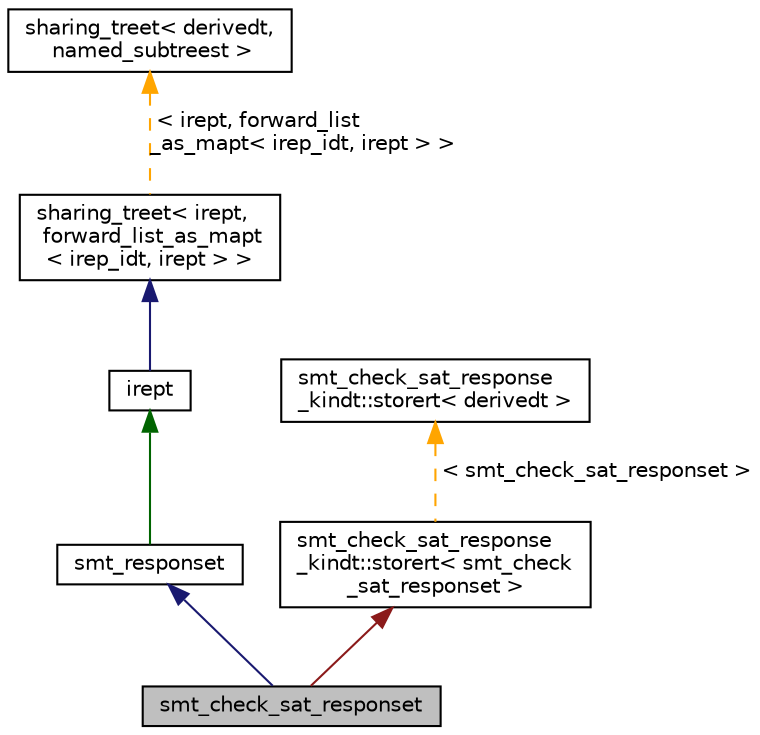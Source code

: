 digraph "smt_check_sat_responset"
{
 // LATEX_PDF_SIZE
  bgcolor="transparent";
  edge [fontname="Helvetica",fontsize="10",labelfontname="Helvetica",labelfontsize="10"];
  node [fontname="Helvetica",fontsize="10",shape=record];
  Node1 [label="smt_check_sat_responset",height=0.2,width=0.4,color="black", fillcolor="grey75", style="filled", fontcolor="black",tooltip=" "];
  Node2 -> Node1 [dir="back",color="midnightblue",fontsize="10",style="solid",fontname="Helvetica"];
  Node2 [label="smt_responset",height=0.2,width=0.4,color="black",URL="$classsmt__responset.html",tooltip=" "];
  Node3 -> Node2 [dir="back",color="darkgreen",fontsize="10",style="solid",fontname="Helvetica"];
  Node3 [label="irept",height=0.2,width=0.4,color="black",URL="$classirept.html",tooltip="There are a large number of kinds of tree structured or tree-like data in CPROVER."];
  Node4 -> Node3 [dir="back",color="midnightblue",fontsize="10",style="solid",fontname="Helvetica"];
  Node4 [label="sharing_treet\< irept,\l forward_list_as_mapt\l\< irep_idt, irept \> \>",height=0.2,width=0.4,color="black",URL="$classsharing__treet.html",tooltip=" "];
  Node5 -> Node4 [dir="back",color="orange",fontsize="10",style="dashed",label=" \< irept, forward_list\l_as_mapt\< irep_idt, irept \> \>" ,fontname="Helvetica"];
  Node5 [label="sharing_treet\< derivedt,\l named_subtreest \>",height=0.2,width=0.4,color="black",URL="$classsharing__treet.html",tooltip="Base class for tree-like data structures with sharing."];
  Node6 -> Node1 [dir="back",color="firebrick4",fontsize="10",style="solid",fontname="Helvetica"];
  Node6 [label="smt_check_sat_response\l_kindt::storert\< smt_check\l_sat_responset \>",height=0.2,width=0.4,color="black",URL="$classsmt__check__sat__response__kindt_1_1storert.html",tooltip=" "];
  Node7 -> Node6 [dir="back",color="orange",fontsize="10",style="dashed",label=" \< smt_check_sat_responset \>" ,fontname="Helvetica"];
  Node7 [label="smt_check_sat_response\l_kindt::storert\< derivedt \>",height=0.2,width=0.4,color="black",URL="$classsmt__check__sat__response__kindt_1_1storert.html",tooltip="Class for adding the ability to up and down cast smt_check_sat_response_kindt to and from irept."];
}
